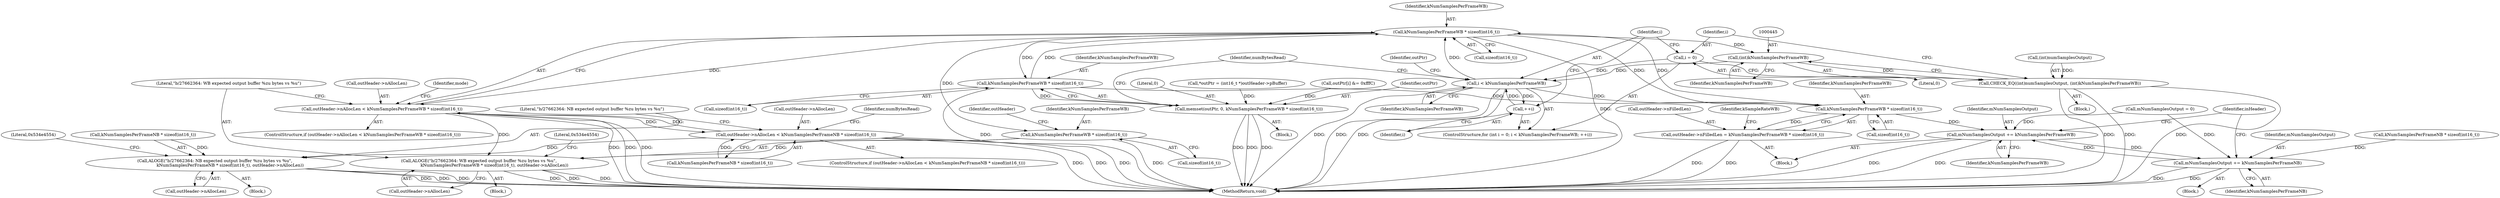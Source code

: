 digraph "0_Android_44749eb4f273f0eb681d0fa013e3beef754fa687@API" {
"1000320" [label="(Call,kNumSamplesPerFrameWB * sizeof(int16_t))"];
"1000403" [label="(Call,kNumSamplesPerFrameWB * sizeof(int16_t))"];
"1000320" [label="(Call,kNumSamplesPerFrameWB * sizeof(int16_t))"];
"1000452" [label="(Call,i < kNumSamplesPerFrameWB)"];
"1000449" [label="(Call,i = 0)"];
"1000455" [label="(Call,++i)"];
"1000444" [label="(Call,(int)kNumSamplesPerFrameWB)"];
"1000509" [label="(Call,kNumSamplesPerFrameWB * sizeof(int16_t))"];
"1000316" [label="(Call,outHeader->nAllocLen < kNumSamplesPerFrameWB * sizeof(int16_t))"];
"1000221" [label="(Call,outHeader->nAllocLen < kNumSamplesPerFrameNB * sizeof(int16_t))"];
"1000230" [label="(Call,ALOGE(\"b/27662364: NB expected output buffer %zu bytes vs %u\",\n                       kNumSamplesPerFrameNB * sizeof(int16_t), outHeader->nAllocLen))"];
"1000325" [label="(Call,ALOGE(\"b/27662364: WB expected output buffer %zu bytes vs %u\",\n                       kNumSamplesPerFrameWB * sizeof(int16_t), outHeader->nAllocLen))"];
"1000327" [label="(Call,kNumSamplesPerFrameWB * sizeof(int16_t))"];
"1000440" [label="(Call,CHECK_EQ((int)numSamplesOutput, (int)kNumSamplesPerFrameWB))"];
"1000505" [label="(Call,outHeader->nFilledLen = kNumSamplesPerFrameWB * sizeof(int16_t))"];
"1000514" [label="(Call,mNumSamplesOutput += kNumSamplesPerFrameWB)"];
"1000500" [label="(Call,mNumSamplesOutput += kNumSamplesPerFrameNB)"];
"1000400" [label="(Call,memset(outPtr, 0, kNumSamplesPerFrameWB * sizeof(int16_t)))"];
"1000405" [label="(Call,sizeof(int16_t))"];
"1000556" [label="(MethodReturn,void)"];
"1000464" [label="(Identifier,numBytesRead)"];
"1000509" [label="(Call,kNumSamplesPerFrameWB * sizeof(int16_t))"];
"1000516" [label="(Identifier,kNumSamplesPerFrameWB)"];
"1000399" [label="(Block,)"];
"1000401" [label="(Identifier,outPtr)"];
"1000440" [label="(Call,CHECK_EQ((int)numSamplesOutput, (int)kNumSamplesPerFrameWB))"];
"1000240" [label="(Literal,0x534e4554)"];
"1000452" [label="(Call,i < kNumSamplesPerFrameWB)"];
"1000315" [label="(ControlStructure,if (outHeader->nAllocLen < kNumSamplesPerFrameWB * sizeof(int16_t)))"];
"1000324" [label="(Block,)"];
"1000506" [label="(Call,outHeader->nFilledLen)"];
"1000446" [label="(Identifier,kNumSamplesPerFrameWB)"];
"1000402" [label="(Literal,0)"];
"1000321" [label="(Identifier,kNumSamplesPerFrameWB)"];
"1000502" [label="(Identifier,kNumSamplesPerFrameNB)"];
"1000454" [label="(Identifier,kNumSamplesPerFrameWB)"];
"1000453" [label="(Identifier,i)"];
"1000490" [label="(Block,)"];
"1000332" [label="(Identifier,outHeader)"];
"1000451" [label="(Literal,0)"];
"1000504" [label="(Block,)"];
"1000404" [label="(Identifier,kNumSamplesPerFrameWB)"];
"1000444" [label="(Call,(int)kNumSamplesPerFrameWB)"];
"1000222" [label="(Call,outHeader->nAllocLen)"];
"1000511" [label="(Call,sizeof(int16_t))"];
"1000225" [label="(Call,kNumSamplesPerFrameNB * sizeof(int16_t))"];
"1000232" [label="(Call,kNumSamplesPerFrameNB * sizeof(int16_t))"];
"1000329" [label="(Call,sizeof(int16_t))"];
"1000515" [label="(Identifier,mNumSamplesOutput)"];
"1000403" [label="(Call,kNumSamplesPerFrameWB * sizeof(int16_t))"];
"1000320" [label="(Call,kNumSamplesPerFrameWB * sizeof(int16_t))"];
"1000460" [label="(Identifier,outPtr)"];
"1000456" [label="(Identifier,i)"];
"1000450" [label="(Identifier,i)"];
"1000230" [label="(Call,ALOGE(\"b/27662364: NB expected output buffer %zu bytes vs %u\",\n                       kNumSamplesPerFrameNB * sizeof(int16_t), outHeader->nAllocLen))"];
"1000514" [label="(Call,mNumSamplesOutput += kNumSamplesPerFrameWB)"];
"1000317" [label="(Call,outHeader->nAllocLen)"];
"1000520" [label="(Identifier,inHeader)"];
"1000316" [label="(Call,outHeader->nAllocLen < kNumSamplesPerFrameWB * sizeof(int16_t))"];
"1000231" [label="(Literal,\"b/27662364: NB expected output buffer %zu bytes vs %u\")"];
"1000400" [label="(Call,memset(outPtr, 0, kNumSamplesPerFrameWB * sizeof(int16_t)))"];
"1000322" [label="(Call,sizeof(int16_t))"];
"1000236" [label="(Call,outHeader->nAllocLen)"];
"1000326" [label="(Literal,\"b/27662364: WB expected output buffer %zu bytes vs %u\")"];
"1000348" [label="(Identifier,mode)"];
"1000220" [label="(ControlStructure,if (outHeader->nAllocLen < kNumSamplesPerFrameNB * sizeof(int16_t)))"];
"1000510" [label="(Identifier,kNumSamplesPerFrameWB)"];
"1000325" [label="(Call,ALOGE(\"b/27662364: WB expected output buffer %zu bytes vs %u\",\n                       kNumSamplesPerFrameWB * sizeof(int16_t), outHeader->nAllocLen))"];
"1000388" [label="(Call,*outPtr = (int16_t *)outHeader->pBuffer)"];
"1000447" [label="(ControlStructure,for (int i = 0; i < kNumSamplesPerFrameWB; ++i))"];
"1000327" [label="(Call,kNumSamplesPerFrameWB * sizeof(int16_t))"];
"1000221" [label="(Call,outHeader->nAllocLen < kNumSamplesPerFrameNB * sizeof(int16_t))"];
"1000412" [label="(Block,)"];
"1000501" [label="(Identifier,mNumSamplesOutput)"];
"1000201" [label="(Call,mNumSamplesOutput = 0)"];
"1000495" [label="(Call,kNumSamplesPerFrameNB * sizeof(int16_t))"];
"1000505" [label="(Call,outHeader->nFilledLen = kNumSamplesPerFrameWB * sizeof(int16_t))"];
"1000229" [label="(Block,)"];
"1000513" [label="(Identifier,kSampleRateWB)"];
"1000500" [label="(Call,mNumSamplesOutput += kNumSamplesPerFrameNB)"];
"1000449" [label="(Call,i = 0)"];
"1000335" [label="(Literal,0x534e4554)"];
"1000328" [label="(Identifier,kNumSamplesPerFrameWB)"];
"1000441" [label="(Call,(int)numSamplesOutput)"];
"1000455" [label="(Call,++i)"];
"1000331" [label="(Call,outHeader->nAllocLen)"];
"1000252" [label="(Identifier,numBytesRead)"];
"1000458" [label="(Call,outPtr[i] &= 0xfffC)"];
"1000320" -> "1000316"  [label="AST: "];
"1000320" -> "1000322"  [label="CFG: "];
"1000321" -> "1000320"  [label="AST: "];
"1000322" -> "1000320"  [label="AST: "];
"1000316" -> "1000320"  [label="CFG: "];
"1000320" -> "1000556"  [label="DDG: "];
"1000320" -> "1000316"  [label="DDG: "];
"1000403" -> "1000320"  [label="DDG: "];
"1000452" -> "1000320"  [label="DDG: "];
"1000509" -> "1000320"  [label="DDG: "];
"1000320" -> "1000327"  [label="DDG: "];
"1000320" -> "1000403"  [label="DDG: "];
"1000320" -> "1000444"  [label="DDG: "];
"1000320" -> "1000509"  [label="DDG: "];
"1000403" -> "1000400"  [label="AST: "];
"1000403" -> "1000405"  [label="CFG: "];
"1000404" -> "1000403"  [label="AST: "];
"1000405" -> "1000403"  [label="AST: "];
"1000400" -> "1000403"  [label="CFG: "];
"1000403" -> "1000556"  [label="DDG: "];
"1000403" -> "1000400"  [label="DDG: "];
"1000403" -> "1000509"  [label="DDG: "];
"1000452" -> "1000447"  [label="AST: "];
"1000452" -> "1000454"  [label="CFG: "];
"1000453" -> "1000452"  [label="AST: "];
"1000454" -> "1000452"  [label="AST: "];
"1000460" -> "1000452"  [label="CFG: "];
"1000464" -> "1000452"  [label="CFG: "];
"1000452" -> "1000556"  [label="DDG: "];
"1000452" -> "1000556"  [label="DDG: "];
"1000452" -> "1000556"  [label="DDG: "];
"1000449" -> "1000452"  [label="DDG: "];
"1000455" -> "1000452"  [label="DDG: "];
"1000444" -> "1000452"  [label="DDG: "];
"1000452" -> "1000455"  [label="DDG: "];
"1000452" -> "1000509"  [label="DDG: "];
"1000449" -> "1000447"  [label="AST: "];
"1000449" -> "1000451"  [label="CFG: "];
"1000450" -> "1000449"  [label="AST: "];
"1000451" -> "1000449"  [label="AST: "];
"1000453" -> "1000449"  [label="CFG: "];
"1000455" -> "1000447"  [label="AST: "];
"1000455" -> "1000456"  [label="CFG: "];
"1000456" -> "1000455"  [label="AST: "];
"1000453" -> "1000455"  [label="CFG: "];
"1000444" -> "1000440"  [label="AST: "];
"1000444" -> "1000446"  [label="CFG: "];
"1000445" -> "1000444"  [label="AST: "];
"1000446" -> "1000444"  [label="AST: "];
"1000440" -> "1000444"  [label="CFG: "];
"1000444" -> "1000440"  [label="DDG: "];
"1000509" -> "1000505"  [label="AST: "];
"1000509" -> "1000511"  [label="CFG: "];
"1000510" -> "1000509"  [label="AST: "];
"1000511" -> "1000509"  [label="AST: "];
"1000505" -> "1000509"  [label="CFG: "];
"1000509" -> "1000505"  [label="DDG: "];
"1000509" -> "1000514"  [label="DDG: "];
"1000316" -> "1000315"  [label="AST: "];
"1000317" -> "1000316"  [label="AST: "];
"1000326" -> "1000316"  [label="CFG: "];
"1000348" -> "1000316"  [label="CFG: "];
"1000316" -> "1000556"  [label="DDG: "];
"1000316" -> "1000556"  [label="DDG: "];
"1000316" -> "1000556"  [label="DDG: "];
"1000316" -> "1000221"  [label="DDG: "];
"1000221" -> "1000316"  [label="DDG: "];
"1000316" -> "1000325"  [label="DDG: "];
"1000221" -> "1000220"  [label="AST: "];
"1000221" -> "1000225"  [label="CFG: "];
"1000222" -> "1000221"  [label="AST: "];
"1000225" -> "1000221"  [label="AST: "];
"1000231" -> "1000221"  [label="CFG: "];
"1000252" -> "1000221"  [label="CFG: "];
"1000221" -> "1000556"  [label="DDG: "];
"1000221" -> "1000556"  [label="DDG: "];
"1000221" -> "1000556"  [label="DDG: "];
"1000225" -> "1000221"  [label="DDG: "];
"1000221" -> "1000230"  [label="DDG: "];
"1000230" -> "1000229"  [label="AST: "];
"1000230" -> "1000236"  [label="CFG: "];
"1000231" -> "1000230"  [label="AST: "];
"1000232" -> "1000230"  [label="AST: "];
"1000236" -> "1000230"  [label="AST: "];
"1000240" -> "1000230"  [label="CFG: "];
"1000230" -> "1000556"  [label="DDG: "];
"1000230" -> "1000556"  [label="DDG: "];
"1000230" -> "1000556"  [label="DDG: "];
"1000232" -> "1000230"  [label="DDG: "];
"1000325" -> "1000324"  [label="AST: "];
"1000325" -> "1000331"  [label="CFG: "];
"1000326" -> "1000325"  [label="AST: "];
"1000327" -> "1000325"  [label="AST: "];
"1000331" -> "1000325"  [label="AST: "];
"1000335" -> "1000325"  [label="CFG: "];
"1000325" -> "1000556"  [label="DDG: "];
"1000325" -> "1000556"  [label="DDG: "];
"1000325" -> "1000556"  [label="DDG: "];
"1000327" -> "1000325"  [label="DDG: "];
"1000327" -> "1000329"  [label="CFG: "];
"1000328" -> "1000327"  [label="AST: "];
"1000329" -> "1000327"  [label="AST: "];
"1000332" -> "1000327"  [label="CFG: "];
"1000327" -> "1000556"  [label="DDG: "];
"1000440" -> "1000412"  [label="AST: "];
"1000441" -> "1000440"  [label="AST: "];
"1000450" -> "1000440"  [label="CFG: "];
"1000440" -> "1000556"  [label="DDG: "];
"1000440" -> "1000556"  [label="DDG: "];
"1000440" -> "1000556"  [label="DDG: "];
"1000441" -> "1000440"  [label="DDG: "];
"1000505" -> "1000504"  [label="AST: "];
"1000506" -> "1000505"  [label="AST: "];
"1000513" -> "1000505"  [label="CFG: "];
"1000505" -> "1000556"  [label="DDG: "];
"1000505" -> "1000556"  [label="DDG: "];
"1000514" -> "1000504"  [label="AST: "];
"1000514" -> "1000516"  [label="CFG: "];
"1000515" -> "1000514"  [label="AST: "];
"1000516" -> "1000514"  [label="AST: "];
"1000520" -> "1000514"  [label="CFG: "];
"1000514" -> "1000556"  [label="DDG: "];
"1000514" -> "1000556"  [label="DDG: "];
"1000514" -> "1000500"  [label="DDG: "];
"1000500" -> "1000514"  [label="DDG: "];
"1000201" -> "1000514"  [label="DDG: "];
"1000500" -> "1000490"  [label="AST: "];
"1000500" -> "1000502"  [label="CFG: "];
"1000501" -> "1000500"  [label="AST: "];
"1000502" -> "1000500"  [label="AST: "];
"1000520" -> "1000500"  [label="CFG: "];
"1000500" -> "1000556"  [label="DDG: "];
"1000500" -> "1000556"  [label="DDG: "];
"1000495" -> "1000500"  [label="DDG: "];
"1000201" -> "1000500"  [label="DDG: "];
"1000400" -> "1000399"  [label="AST: "];
"1000401" -> "1000400"  [label="AST: "];
"1000402" -> "1000400"  [label="AST: "];
"1000464" -> "1000400"  [label="CFG: "];
"1000400" -> "1000556"  [label="DDG: "];
"1000400" -> "1000556"  [label="DDG: "];
"1000400" -> "1000556"  [label="DDG: "];
"1000458" -> "1000400"  [label="DDG: "];
"1000388" -> "1000400"  [label="DDG: "];
}
